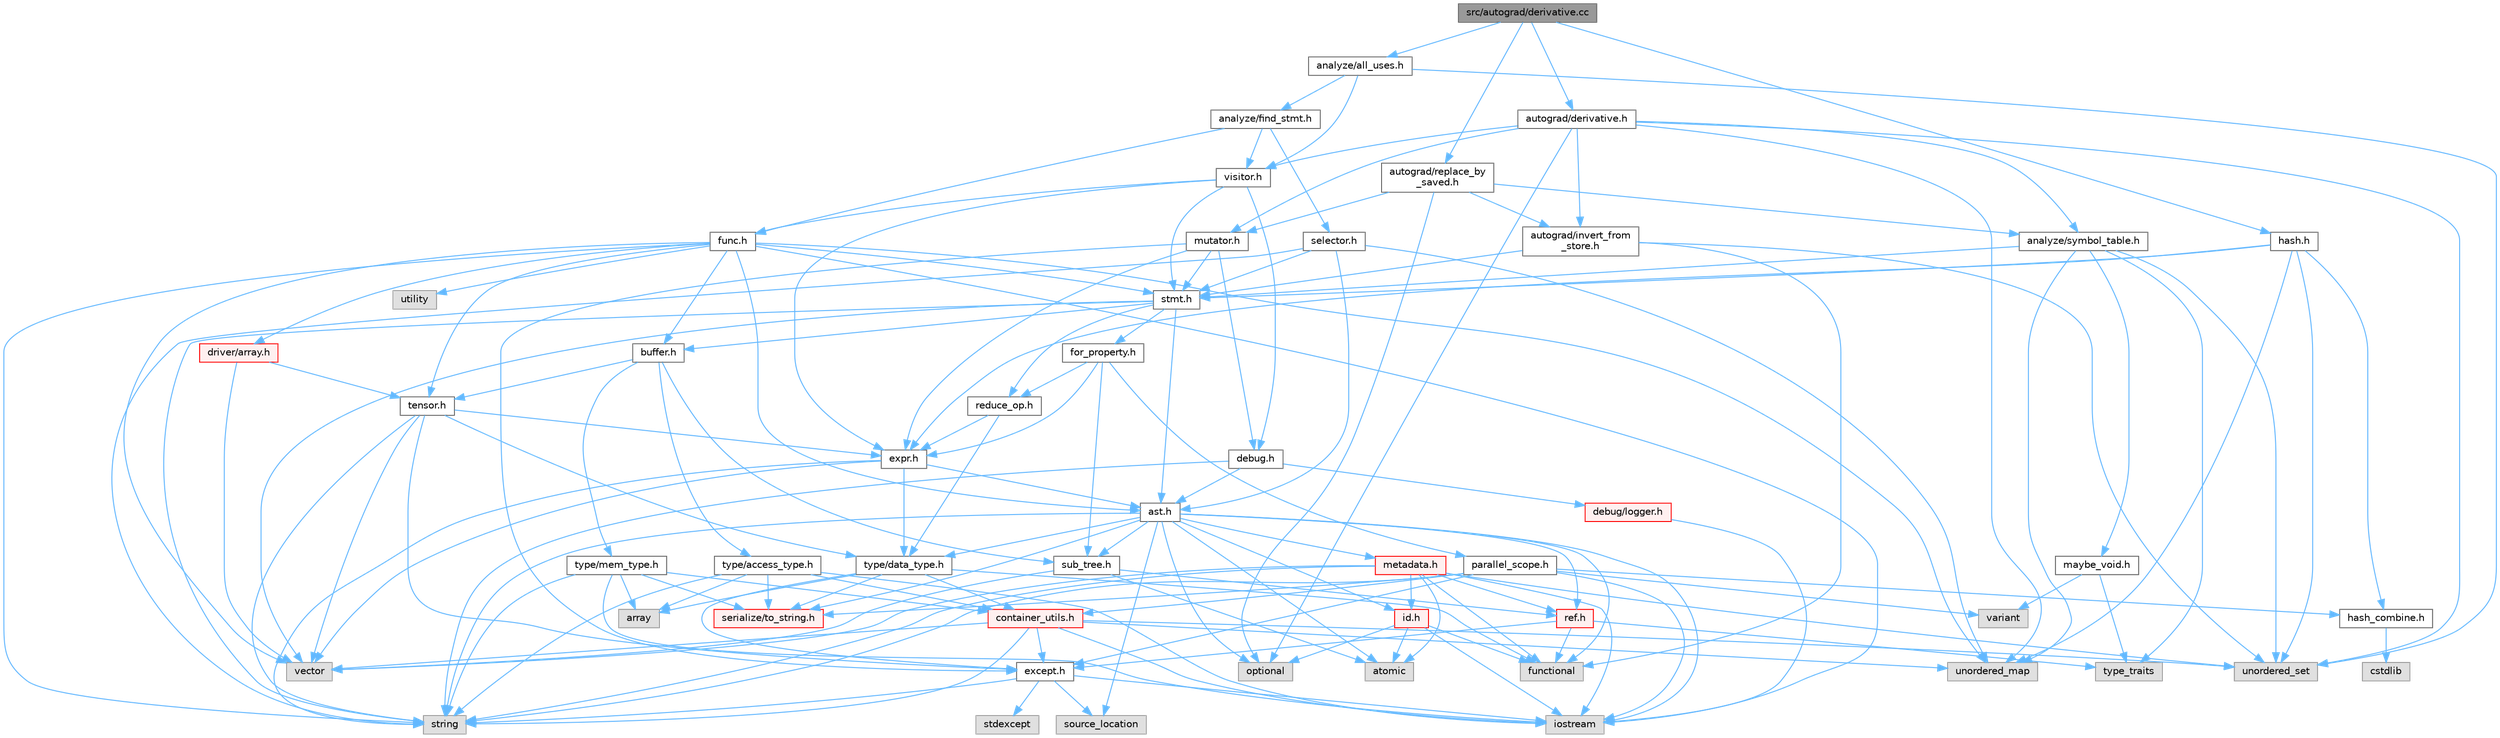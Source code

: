 digraph "src/autograd/derivative.cc"
{
 // LATEX_PDF_SIZE
  bgcolor="transparent";
  edge [fontname=Helvetica,fontsize=10,labelfontname=Helvetica,labelfontsize=10];
  node [fontname=Helvetica,fontsize=10,shape=box,height=0.2,width=0.4];
  Node1 [label="src/autograd/derivative.cc",height=0.2,width=0.4,color="gray40", fillcolor="grey60", style="filled", fontcolor="black",tooltip=" "];
  Node1 -> Node2 [color="steelblue1",style="solid"];
  Node2 [label="analyze/all_uses.h",height=0.2,width=0.4,color="grey40", fillcolor="white", style="filled",URL="$all__uses_8h.html",tooltip=" "];
  Node2 -> Node3 [color="steelblue1",style="solid"];
  Node3 [label="unordered_set",height=0.2,width=0.4,color="grey60", fillcolor="#E0E0E0", style="filled",tooltip=" "];
  Node2 -> Node4 [color="steelblue1",style="solid"];
  Node4 [label="analyze/find_stmt.h",height=0.2,width=0.4,color="grey40", fillcolor="white", style="filled",URL="$find__stmt_8h.html",tooltip=" "];
  Node4 -> Node5 [color="steelblue1",style="solid"];
  Node5 [label="func.h",height=0.2,width=0.4,color="grey40", fillcolor="white", style="filled",URL="$func_8h.html",tooltip=" "];
  Node5 -> Node6 [color="steelblue1",style="solid"];
  Node6 [label="iostream",height=0.2,width=0.4,color="grey60", fillcolor="#E0E0E0", style="filled",tooltip=" "];
  Node5 -> Node7 [color="steelblue1",style="solid"];
  Node7 [label="string",height=0.2,width=0.4,color="grey60", fillcolor="#E0E0E0", style="filled",tooltip=" "];
  Node5 -> Node8 [color="steelblue1",style="solid"];
  Node8 [label="unordered_map",height=0.2,width=0.4,color="grey60", fillcolor="#E0E0E0", style="filled",tooltip=" "];
  Node5 -> Node9 [color="steelblue1",style="solid"];
  Node9 [label="utility",height=0.2,width=0.4,color="grey60", fillcolor="#E0E0E0", style="filled",tooltip=" "];
  Node5 -> Node10 [color="steelblue1",style="solid"];
  Node10 [label="vector",height=0.2,width=0.4,color="grey60", fillcolor="#E0E0E0", style="filled",tooltip=" "];
  Node5 -> Node11 [color="steelblue1",style="solid"];
  Node11 [label="ast.h",height=0.2,width=0.4,color="grey40", fillcolor="white", style="filled",URL="$ast_8h.html",tooltip=" "];
  Node11 -> Node12 [color="steelblue1",style="solid"];
  Node12 [label="atomic",height=0.2,width=0.4,color="grey60", fillcolor="#E0E0E0", style="filled",tooltip=" "];
  Node11 -> Node13 [color="steelblue1",style="solid"];
  Node13 [label="functional",height=0.2,width=0.4,color="grey60", fillcolor="#E0E0E0", style="filled",tooltip=" "];
  Node11 -> Node6 [color="steelblue1",style="solid"];
  Node11 -> Node14 [color="steelblue1",style="solid"];
  Node14 [label="optional",height=0.2,width=0.4,color="grey60", fillcolor="#E0E0E0", style="filled",tooltip=" "];
  Node11 -> Node15 [color="steelblue1",style="solid"];
  Node15 [label="source_location",height=0.2,width=0.4,color="grey60", fillcolor="#E0E0E0", style="filled",tooltip=" "];
  Node11 -> Node7 [color="steelblue1",style="solid"];
  Node11 -> Node16 [color="steelblue1",style="solid"];
  Node16 [label="id.h",height=0.2,width=0.4,color="red", fillcolor="#FFF0F0", style="filled",URL="$id_8h.html",tooltip=" "];
  Node16 -> Node12 [color="steelblue1",style="solid"];
  Node16 -> Node13 [color="steelblue1",style="solid"];
  Node16 -> Node6 [color="steelblue1",style="solid"];
  Node16 -> Node14 [color="steelblue1",style="solid"];
  Node11 -> Node18 [color="steelblue1",style="solid"];
  Node18 [label="metadata.h",height=0.2,width=0.4,color="red", fillcolor="#FFF0F0", style="filled",URL="$metadata_8h.html",tooltip=" "];
  Node18 -> Node12 [color="steelblue1",style="solid"];
  Node18 -> Node13 [color="steelblue1",style="solid"];
  Node18 -> Node6 [color="steelblue1",style="solid"];
  Node18 -> Node7 [color="steelblue1",style="solid"];
  Node18 -> Node3 [color="steelblue1",style="solid"];
  Node18 -> Node10 [color="steelblue1",style="solid"];
  Node18 -> Node16 [color="steelblue1",style="solid"];
  Node18 -> Node20 [color="steelblue1",style="solid"];
  Node20 [label="ref.h",height=0.2,width=0.4,color="red", fillcolor="#FFF0F0", style="filled",URL="$ref_8h.html",tooltip=" "];
  Node20 -> Node13 [color="steelblue1",style="solid"];
  Node20 -> Node22 [color="steelblue1",style="solid"];
  Node22 [label="type_traits",height=0.2,width=0.4,color="grey60", fillcolor="#E0E0E0", style="filled",tooltip=" "];
  Node20 -> Node26 [color="steelblue1",style="solid"];
  Node26 [label="except.h",height=0.2,width=0.4,color="grey40", fillcolor="white", style="filled",URL="$except_8h.html",tooltip=" "];
  Node26 -> Node6 [color="steelblue1",style="solid"];
  Node26 -> Node15 [color="steelblue1",style="solid"];
  Node26 -> Node27 [color="steelblue1",style="solid"];
  Node27 [label="stdexcept",height=0.2,width=0.4,color="grey60", fillcolor="#E0E0E0", style="filled",tooltip=" "];
  Node26 -> Node7 [color="steelblue1",style="solid"];
  Node11 -> Node20 [color="steelblue1",style="solid"];
  Node11 -> Node28 [color="steelblue1",style="solid"];
  Node28 [label="serialize/to_string.h",height=0.2,width=0.4,color="red", fillcolor="#FFF0F0", style="filled",URL="$to__string_8h.html",tooltip=" "];
  Node11 -> Node30 [color="steelblue1",style="solid"];
  Node30 [label="sub_tree.h",height=0.2,width=0.4,color="grey40", fillcolor="white", style="filled",URL="$sub__tree_8h.html",tooltip=" "];
  Node30 -> Node12 [color="steelblue1",style="solid"];
  Node30 -> Node10 [color="steelblue1",style="solid"];
  Node30 -> Node20 [color="steelblue1",style="solid"];
  Node11 -> Node31 [color="steelblue1",style="solid"];
  Node31 [label="type/data_type.h",height=0.2,width=0.4,color="grey40", fillcolor="white", style="filled",URL="$data__type_8h.html",tooltip=" "];
  Node31 -> Node32 [color="steelblue1",style="solid"];
  Node32 [label="array",height=0.2,width=0.4,color="grey60", fillcolor="#E0E0E0", style="filled",tooltip=" "];
  Node31 -> Node13 [color="steelblue1",style="solid"];
  Node31 -> Node33 [color="steelblue1",style="solid"];
  Node33 [label="container_utils.h",height=0.2,width=0.4,color="red", fillcolor="#FFF0F0", style="filled",URL="$container__utils_8h.html",tooltip=" "];
  Node33 -> Node6 [color="steelblue1",style="solid"];
  Node33 -> Node7 [color="steelblue1",style="solid"];
  Node33 -> Node8 [color="steelblue1",style="solid"];
  Node33 -> Node3 [color="steelblue1",style="solid"];
  Node33 -> Node10 [color="steelblue1",style="solid"];
  Node33 -> Node26 [color="steelblue1",style="solid"];
  Node31 -> Node26 [color="steelblue1",style="solid"];
  Node31 -> Node28 [color="steelblue1",style="solid"];
  Node5 -> Node40 [color="steelblue1",style="solid"];
  Node40 [label="buffer.h",height=0.2,width=0.4,color="grey40", fillcolor="white", style="filled",URL="$buffer_8h.html",tooltip=" "];
  Node40 -> Node30 [color="steelblue1",style="solid"];
  Node40 -> Node41 [color="steelblue1",style="solid"];
  Node41 [label="tensor.h",height=0.2,width=0.4,color="grey40", fillcolor="white", style="filled",URL="$tensor_8h.html",tooltip=" "];
  Node41 -> Node7 [color="steelblue1",style="solid"];
  Node41 -> Node10 [color="steelblue1",style="solid"];
  Node41 -> Node26 [color="steelblue1",style="solid"];
  Node41 -> Node42 [color="steelblue1",style="solid"];
  Node42 [label="expr.h",height=0.2,width=0.4,color="grey40", fillcolor="white", style="filled",URL="$expr_8h.html",tooltip=" "];
  Node42 -> Node7 [color="steelblue1",style="solid"];
  Node42 -> Node10 [color="steelblue1",style="solid"];
  Node42 -> Node11 [color="steelblue1",style="solid"];
  Node42 -> Node31 [color="steelblue1",style="solid"];
  Node41 -> Node31 [color="steelblue1",style="solid"];
  Node40 -> Node43 [color="steelblue1",style="solid"];
  Node43 [label="type/access_type.h",height=0.2,width=0.4,color="grey40", fillcolor="white", style="filled",URL="$access__type_8h.html",tooltip=" "];
  Node43 -> Node32 [color="steelblue1",style="solid"];
  Node43 -> Node6 [color="steelblue1",style="solid"];
  Node43 -> Node7 [color="steelblue1",style="solid"];
  Node43 -> Node33 [color="steelblue1",style="solid"];
  Node43 -> Node28 [color="steelblue1",style="solid"];
  Node40 -> Node44 [color="steelblue1",style="solid"];
  Node44 [label="type/mem_type.h",height=0.2,width=0.4,color="grey40", fillcolor="white", style="filled",URL="$mem__type_8h.html",tooltip=" "];
  Node44 -> Node32 [color="steelblue1",style="solid"];
  Node44 -> Node6 [color="steelblue1",style="solid"];
  Node44 -> Node7 [color="steelblue1",style="solid"];
  Node44 -> Node33 [color="steelblue1",style="solid"];
  Node44 -> Node28 [color="steelblue1",style="solid"];
  Node5 -> Node45 [color="steelblue1",style="solid"];
  Node45 [label="driver/array.h",height=0.2,width=0.4,color="red", fillcolor="#FFF0F0", style="filled",URL="$array_8h.html",tooltip=" "];
  Node45 -> Node10 [color="steelblue1",style="solid"];
  Node45 -> Node41 [color="steelblue1",style="solid"];
  Node5 -> Node49 [color="steelblue1",style="solid"];
  Node49 [label="stmt.h",height=0.2,width=0.4,color="grey40", fillcolor="white", style="filled",URL="$stmt_8h.html",tooltip=" "];
  Node49 -> Node7 [color="steelblue1",style="solid"];
  Node49 -> Node10 [color="steelblue1",style="solid"];
  Node49 -> Node11 [color="steelblue1",style="solid"];
  Node49 -> Node40 [color="steelblue1",style="solid"];
  Node49 -> Node50 [color="steelblue1",style="solid"];
  Node50 [label="for_property.h",height=0.2,width=0.4,color="grey40", fillcolor="white", style="filled",URL="$for__property_8h.html",tooltip=" "];
  Node50 -> Node42 [color="steelblue1",style="solid"];
  Node50 -> Node51 [color="steelblue1",style="solid"];
  Node51 [label="parallel_scope.h",height=0.2,width=0.4,color="grey40", fillcolor="white", style="filled",URL="$parallel__scope_8h.html",tooltip=" "];
  Node51 -> Node6 [color="steelblue1",style="solid"];
  Node51 -> Node7 [color="steelblue1",style="solid"];
  Node51 -> Node52 [color="steelblue1",style="solid"];
  Node52 [label="variant",height=0.2,width=0.4,color="grey60", fillcolor="#E0E0E0", style="filled",tooltip=" "];
  Node51 -> Node33 [color="steelblue1",style="solid"];
  Node51 -> Node26 [color="steelblue1",style="solid"];
  Node51 -> Node53 [color="steelblue1",style="solid"];
  Node53 [label="hash_combine.h",height=0.2,width=0.4,color="grey40", fillcolor="white", style="filled",URL="$hash__combine_8h.html",tooltip=" "];
  Node53 -> Node25 [color="steelblue1",style="solid"];
  Node25 [label="cstdlib",height=0.2,width=0.4,color="grey60", fillcolor="#E0E0E0", style="filled",tooltip=" "];
  Node51 -> Node28 [color="steelblue1",style="solid"];
  Node50 -> Node54 [color="steelblue1",style="solid"];
  Node54 [label="reduce_op.h",height=0.2,width=0.4,color="grey40", fillcolor="white", style="filled",URL="$reduce__op_8h.html",tooltip=" "];
  Node54 -> Node42 [color="steelblue1",style="solid"];
  Node54 -> Node31 [color="steelblue1",style="solid"];
  Node50 -> Node30 [color="steelblue1",style="solid"];
  Node49 -> Node54 [color="steelblue1",style="solid"];
  Node5 -> Node41 [color="steelblue1",style="solid"];
  Node4 -> Node55 [color="steelblue1",style="solid"];
  Node55 [label="selector.h",height=0.2,width=0.4,color="grey40", fillcolor="white", style="filled",URL="$selector_8h.html",tooltip=" "];
  Node55 -> Node7 [color="steelblue1",style="solid"];
  Node55 -> Node8 [color="steelblue1",style="solid"];
  Node55 -> Node11 [color="steelblue1",style="solid"];
  Node55 -> Node49 [color="steelblue1",style="solid"];
  Node4 -> Node56 [color="steelblue1",style="solid"];
  Node56 [label="visitor.h",height=0.2,width=0.4,color="grey40", fillcolor="white", style="filled",URL="$visitor_8h.html",tooltip=" "];
  Node56 -> Node57 [color="steelblue1",style="solid"];
  Node57 [label="debug.h",height=0.2,width=0.4,color="grey40", fillcolor="white", style="filled",URL="$debug_8h.html",tooltip=" "];
  Node57 -> Node7 [color="steelblue1",style="solid"];
  Node57 -> Node11 [color="steelblue1",style="solid"];
  Node57 -> Node58 [color="steelblue1",style="solid"];
  Node58 [label="debug/logger.h",height=0.2,width=0.4,color="red", fillcolor="#FFF0F0", style="filled",URL="$logger_8h.html",tooltip=" "];
  Node58 -> Node6 [color="steelblue1",style="solid"];
  Node56 -> Node42 [color="steelblue1",style="solid"];
  Node56 -> Node5 [color="steelblue1",style="solid"];
  Node56 -> Node49 [color="steelblue1",style="solid"];
  Node2 -> Node56 [color="steelblue1",style="solid"];
  Node1 -> Node61 [color="steelblue1",style="solid"];
  Node61 [label="autograd/derivative.h",height=0.2,width=0.4,color="grey40", fillcolor="white", style="filled",URL="$derivative_8h.html",tooltip=" "];
  Node61 -> Node14 [color="steelblue1",style="solid"];
  Node61 -> Node8 [color="steelblue1",style="solid"];
  Node61 -> Node3 [color="steelblue1",style="solid"];
  Node61 -> Node62 [color="steelblue1",style="solid"];
  Node62 [label="analyze/symbol_table.h",height=0.2,width=0.4,color="grey40", fillcolor="white", style="filled",URL="$symbol__table_8h.html",tooltip=" "];
  Node62 -> Node22 [color="steelblue1",style="solid"];
  Node62 -> Node8 [color="steelblue1",style="solid"];
  Node62 -> Node3 [color="steelblue1",style="solid"];
  Node62 -> Node63 [color="steelblue1",style="solid"];
  Node63 [label="maybe_void.h",height=0.2,width=0.4,color="grey40", fillcolor="white", style="filled",URL="$maybe__void_8h.html",tooltip=" "];
  Node63 -> Node22 [color="steelblue1",style="solid"];
  Node63 -> Node52 [color="steelblue1",style="solid"];
  Node62 -> Node49 [color="steelblue1",style="solid"];
  Node61 -> Node64 [color="steelblue1",style="solid"];
  Node64 [label="autograd/invert_from\l_store.h",height=0.2,width=0.4,color="grey40", fillcolor="white", style="filled",URL="$invert__from__store_8h.html",tooltip=" "];
  Node64 -> Node13 [color="steelblue1",style="solid"];
  Node64 -> Node3 [color="steelblue1",style="solid"];
  Node64 -> Node49 [color="steelblue1",style="solid"];
  Node61 -> Node65 [color="steelblue1",style="solid"];
  Node65 [label="mutator.h",height=0.2,width=0.4,color="grey40", fillcolor="white", style="filled",URL="$mutator_8h.html",tooltip=" "];
  Node65 -> Node57 [color="steelblue1",style="solid"];
  Node65 -> Node26 [color="steelblue1",style="solid"];
  Node65 -> Node42 [color="steelblue1",style="solid"];
  Node65 -> Node49 [color="steelblue1",style="solid"];
  Node61 -> Node56 [color="steelblue1",style="solid"];
  Node1 -> Node66 [color="steelblue1",style="solid"];
  Node66 [label="autograd/replace_by\l_saved.h",height=0.2,width=0.4,color="grey40", fillcolor="white", style="filled",URL="$replace__by__saved_8h.html",tooltip=" "];
  Node66 -> Node14 [color="steelblue1",style="solid"];
  Node66 -> Node62 [color="steelblue1",style="solid"];
  Node66 -> Node64 [color="steelblue1",style="solid"];
  Node66 -> Node65 [color="steelblue1",style="solid"];
  Node1 -> Node67 [color="steelblue1",style="solid"];
  Node67 [label="hash.h",height=0.2,width=0.4,color="grey40", fillcolor="white", style="filled",URL="$hash_8h.html",tooltip=" "];
  Node67 -> Node8 [color="steelblue1",style="solid"];
  Node67 -> Node3 [color="steelblue1",style="solid"];
  Node67 -> Node42 [color="steelblue1",style="solid"];
  Node67 -> Node53 [color="steelblue1",style="solid"];
  Node67 -> Node49 [color="steelblue1",style="solid"];
}
